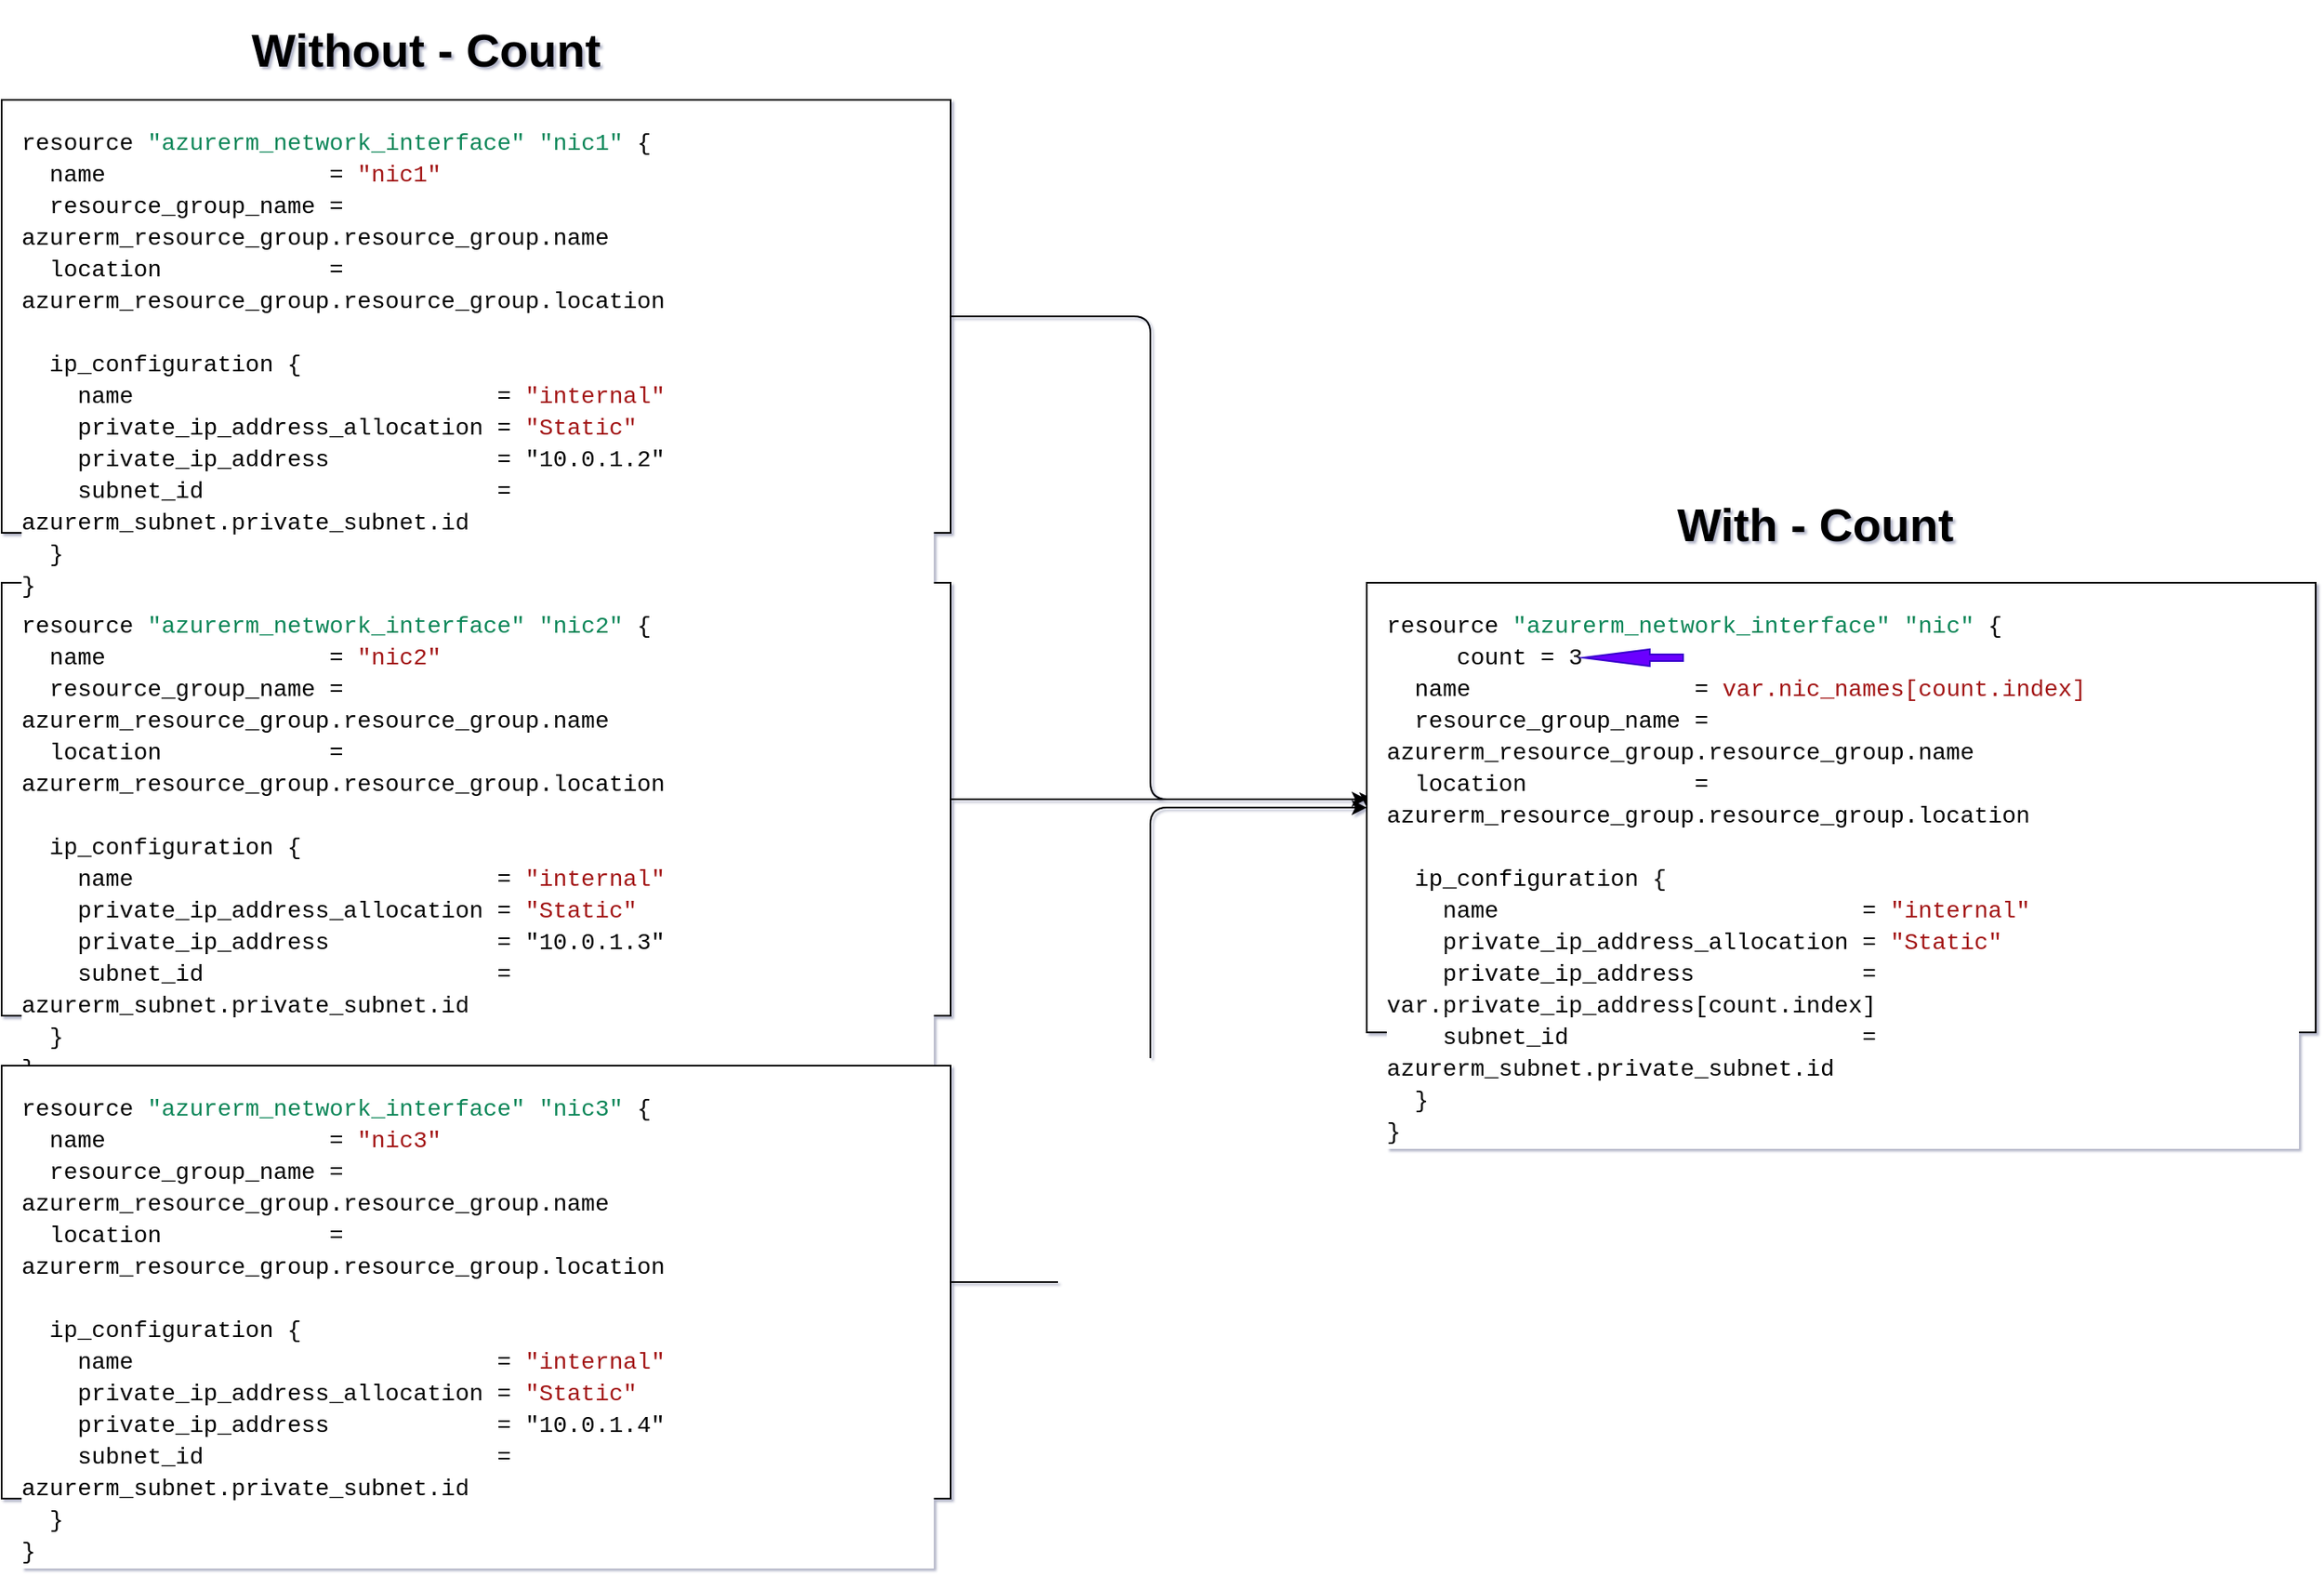 <mxfile>
    <diagram id="sT28irJePLMG6RIcWwYb" name="Page-1">
        <mxGraphModel dx="3407" dy="1838" grid="0" gridSize="10" guides="1" tooltips="1" connect="1" arrows="1" fold="1" page="0" pageScale="1" pageWidth="850" pageHeight="1100" background="#ffffff" math="0" shadow="1">
            <root>
                <mxCell id="0"/>
                <mxCell id="1" parent="0"/>
                <mxCell id="24" style="edgeStyle=none;html=1;" edge="1" parent="1" source="8">
                    <mxGeometry relative="1" as="geometry">
                        <mxPoint y="30" as="targetPoint"/>
                    </mxGeometry>
                </mxCell>
                <mxCell id="8" value="" style="rounded=0;whiteSpace=wrap;html=1;" vertex="1" parent="1">
                    <mxGeometry x="-820" y="-100" width="570" height="260" as="geometry"/>
                </mxCell>
                <mxCell id="28" style="edgeStyle=orthogonalEdgeStyle;html=1;entryX=0;entryY=0.5;entryDx=0;entryDy=0;" edge="1" parent="1" source="9" target="18">
                    <mxGeometry relative="1" as="geometry">
                        <Array as="points">
                            <mxPoint x="-130" y="-260"/>
                            <mxPoint x="-130" y="30"/>
                            <mxPoint y="30"/>
                        </Array>
                    </mxGeometry>
                </mxCell>
                <mxCell id="9" value="" style="rounded=0;whiteSpace=wrap;html=1;" vertex="1" parent="1">
                    <mxGeometry x="-820" y="-390" width="570" height="260" as="geometry"/>
                </mxCell>
                <mxCell id="10" value="&lt;div style=&quot;color: rgb(0, 0, 0); background-color: rgb(255, 255, 255); font-family: Consolas, &amp;quot;Courier New&amp;quot;, monospace; font-weight: normal; font-size: 14px; line-height: 19px;&quot;&gt;&lt;div&gt;&lt;span style=&quot;color: #000000;&quot;&gt;resource &lt;/span&gt;&lt;span style=&quot;color: #098658;&quot;&gt;&quot;azurerm_network_interface&quot;&lt;/span&gt;&lt;span style=&quot;color: #000000;&quot;&gt; &lt;/span&gt;&lt;span style=&quot;color: #098658;&quot;&gt;&quot;nic1&quot;&lt;/span&gt;&lt;span style=&quot;color: #000000;&quot;&gt; {&lt;/span&gt;&lt;/div&gt;&lt;div&gt;&lt;span style=&quot;color: #000000;&quot;&gt;&amp;nbsp; name &amp;nbsp; &amp;nbsp; &amp;nbsp; &amp;nbsp; &amp;nbsp; &amp;nbsp; &amp;nbsp; &amp;nbsp;= &lt;/span&gt;&lt;span style=&quot;color: #a31515;&quot;&gt;&quot;nic1&quot;&lt;/span&gt;&lt;/div&gt;&lt;div&gt;&lt;span style=&quot;color: #000000;&quot;&gt;&amp;nbsp; resource_group_name = azurerm_resource_group.resource_group.name&lt;/span&gt;&lt;/div&gt;&lt;div&gt;&lt;span style=&quot;color: #000000;&quot;&gt;&amp;nbsp; location &amp;nbsp; &amp;nbsp; &amp;nbsp; &amp;nbsp; &amp;nbsp; &amp;nbsp;= azurerm_resource_group.resource_group.location&lt;/span&gt;&lt;/div&gt;&lt;br&gt;&lt;div&gt;&lt;span style=&quot;color: #000000;&quot;&gt;&amp;nbsp; ip_configuration {&lt;/span&gt;&lt;/div&gt;&lt;div&gt;&lt;span style=&quot;color: #000000;&quot;&gt;&amp;nbsp; &amp;nbsp; name &amp;nbsp; &amp;nbsp; &amp;nbsp; &amp;nbsp; &amp;nbsp; &amp;nbsp; &amp;nbsp; &amp;nbsp; &amp;nbsp; &amp;nbsp; &amp;nbsp; &amp;nbsp; &amp;nbsp;= &lt;/span&gt;&lt;span style=&quot;color: #a31515;&quot;&gt;&quot;internal&quot;&lt;/span&gt;&lt;/div&gt;&lt;div&gt;&lt;span style=&quot;color: #000000;&quot;&gt;&amp;nbsp; &amp;nbsp; private_ip_address_allocation = &lt;/span&gt;&lt;span style=&quot;color: #a31515;&quot;&gt;&quot;Static&quot;&lt;/span&gt;&lt;/div&gt;&lt;div&gt;&lt;span style=&quot;color: #000000;&quot;&gt;&amp;nbsp; &amp;nbsp; private_ip_address &amp;nbsp; &amp;nbsp; &amp;nbsp; &amp;nbsp; &amp;nbsp; &amp;nbsp;= &quot;10.0.1.2&quot;&lt;/span&gt;&lt;/div&gt;&lt;div&gt;&lt;span style=&quot;color: #000000;&quot;&gt;&amp;nbsp; &amp;nbsp; subnet_id &amp;nbsp; &amp;nbsp; &amp;nbsp; &amp;nbsp; &amp;nbsp; &amp;nbsp; &amp;nbsp; &amp;nbsp; &amp;nbsp; &amp;nbsp; = azurerm_subnet.private_subnet.id&lt;/span&gt;&lt;/div&gt;&lt;div&gt;&lt;span style=&quot;color: #000000;&quot;&gt;&amp;nbsp; }&lt;/span&gt;&lt;/div&gt;&lt;div&gt;&lt;span style=&quot;color: #000000;&quot;&gt;}&lt;/span&gt;&lt;/div&gt;&lt;/div&gt;" style="text;whiteSpace=wrap;html=1;" vertex="1" parent="1">
                    <mxGeometry x="-810" y="-380" width="550" height="250" as="geometry"/>
                </mxCell>
                <mxCell id="11" value="&lt;div style=&quot;color: rgb(0, 0, 0); background-color: rgb(255, 255, 255); font-family: Consolas, &amp;quot;Courier New&amp;quot;, monospace; font-weight: normal; font-size: 14px; line-height: 19px;&quot;&gt;&lt;div&gt;&lt;span style=&quot;color: #000000;&quot;&gt;resource &lt;/span&gt;&lt;span style=&quot;color: #098658;&quot;&gt;&quot;azurerm_network_interface&quot;&lt;/span&gt;&lt;span style=&quot;color: #000000;&quot;&gt; &lt;/span&gt;&lt;span style=&quot;color: #098658;&quot;&gt;&quot;nic2&quot;&lt;/span&gt;&lt;span style=&quot;color: #000000;&quot;&gt; {&lt;/span&gt;&lt;/div&gt;&lt;div&gt;&lt;span style=&quot;color: #000000;&quot;&gt;&amp;nbsp; name &amp;nbsp; &amp;nbsp; &amp;nbsp; &amp;nbsp; &amp;nbsp; &amp;nbsp; &amp;nbsp; &amp;nbsp;= &lt;/span&gt;&lt;span style=&quot;color: #a31515;&quot;&gt;&quot;nic2&quot;&lt;/span&gt;&lt;/div&gt;&lt;div&gt;&lt;span style=&quot;color: #000000;&quot;&gt;&amp;nbsp; resource_group_name = azurerm_resource_group.resource_group.name&lt;/span&gt;&lt;/div&gt;&lt;div&gt;&lt;span style=&quot;color: #000000;&quot;&gt;&amp;nbsp; location &amp;nbsp; &amp;nbsp; &amp;nbsp; &amp;nbsp; &amp;nbsp; &amp;nbsp;= azurerm_resource_group.resource_group.location&lt;/span&gt;&lt;/div&gt;&lt;br&gt;&lt;div&gt;&lt;span style=&quot;color: #000000;&quot;&gt;&amp;nbsp; ip_configuration {&lt;/span&gt;&lt;/div&gt;&lt;div&gt;&lt;span style=&quot;color: #000000;&quot;&gt;&amp;nbsp; &amp;nbsp; name &amp;nbsp; &amp;nbsp; &amp;nbsp; &amp;nbsp; &amp;nbsp; &amp;nbsp; &amp;nbsp; &amp;nbsp; &amp;nbsp; &amp;nbsp; &amp;nbsp; &amp;nbsp; &amp;nbsp;= &lt;/span&gt;&lt;span style=&quot;color: #a31515;&quot;&gt;&quot;internal&quot;&lt;/span&gt;&lt;/div&gt;&lt;div&gt;&lt;span style=&quot;color: #000000;&quot;&gt;&amp;nbsp; &amp;nbsp; private_ip_address_allocation = &lt;/span&gt;&lt;span style=&quot;color: #a31515;&quot;&gt;&quot;Static&quot;&lt;/span&gt;&lt;/div&gt;&lt;div&gt;&lt;span style=&quot;color: #000000;&quot;&gt;&amp;nbsp; &amp;nbsp; private_ip_address &amp;nbsp; &amp;nbsp; &amp;nbsp; &amp;nbsp; &amp;nbsp; &amp;nbsp;= &quot;10.0.1.3&quot;&lt;/span&gt;&lt;/div&gt;&lt;div&gt;&lt;span style=&quot;color: #000000;&quot;&gt;&amp;nbsp; &amp;nbsp; subnet_id &amp;nbsp; &amp;nbsp; &amp;nbsp; &amp;nbsp; &amp;nbsp; &amp;nbsp; &amp;nbsp; &amp;nbsp; &amp;nbsp; &amp;nbsp; = azurerm_subnet.private_subnet.id&lt;/span&gt;&lt;/div&gt;&lt;div&gt;&lt;span style=&quot;color: #000000;&quot;&gt;&amp;nbsp; }&lt;/span&gt;&lt;/div&gt;&lt;div&gt;&lt;span style=&quot;color: #000000;&quot;&gt;}&lt;/span&gt;&lt;/div&gt;&lt;/div&gt;" style="text;whiteSpace=wrap;html=1;" vertex="1" parent="1">
                    <mxGeometry x="-810" y="-90" width="550" height="255" as="geometry"/>
                </mxCell>
                <mxCell id="16" value="" style="rounded=0;whiteSpace=wrap;html=1;" vertex="1" parent="1">
                    <mxGeometry x="-820" y="190" width="570" height="260" as="geometry"/>
                </mxCell>
                <mxCell id="30" style="edgeStyle=orthogonalEdgeStyle;html=1;entryX=0;entryY=0.5;entryDx=0;entryDy=0;exitX=1;exitY=0.5;exitDx=0;exitDy=0;" edge="1" parent="1" source="16" target="18">
                    <mxGeometry relative="1" as="geometry">
                        <mxPoint x="-240" y="325" as="sourcePoint"/>
                        <Array as="points">
                            <mxPoint x="-130" y="320"/>
                            <mxPoint x="-130" y="35"/>
                        </Array>
                    </mxGeometry>
                </mxCell>
                <mxCell id="17" value="&lt;div style=&quot;color: rgb(0, 0, 0); background-color: rgb(255, 255, 255); font-family: Consolas, &amp;quot;Courier New&amp;quot;, monospace; font-weight: normal; font-size: 14px; line-height: 19px;&quot;&gt;&lt;div&gt;&lt;span style=&quot;color: #000000;&quot;&gt;resource &lt;/span&gt;&lt;span style=&quot;color: #098658;&quot;&gt;&quot;azurerm_network_interface&quot;&lt;/span&gt;&lt;span style=&quot;color: #000000;&quot;&gt; &lt;/span&gt;&lt;span style=&quot;color: #098658;&quot;&gt;&quot;nic3&quot;&lt;/span&gt;&lt;span style=&quot;color: #000000;&quot;&gt; {&lt;/span&gt;&lt;/div&gt;&lt;div&gt;&lt;span style=&quot;color: #000000;&quot;&gt;&amp;nbsp; name &amp;nbsp; &amp;nbsp; &amp;nbsp; &amp;nbsp; &amp;nbsp; &amp;nbsp; &amp;nbsp; &amp;nbsp;= &lt;/span&gt;&lt;span style=&quot;color: #a31515;&quot;&gt;&quot;nic3&quot;&lt;/span&gt;&lt;/div&gt;&lt;div&gt;&lt;span style=&quot;color: #000000;&quot;&gt;&amp;nbsp; resource_group_name = azurerm_resource_group.resource_group.name&lt;/span&gt;&lt;/div&gt;&lt;div&gt;&lt;span style=&quot;color: #000000;&quot;&gt;&amp;nbsp; location &amp;nbsp; &amp;nbsp; &amp;nbsp; &amp;nbsp; &amp;nbsp; &amp;nbsp;= azurerm_resource_group.resource_group.location&lt;/span&gt;&lt;/div&gt;&lt;br&gt;&lt;div&gt;&lt;span style=&quot;color: #000000;&quot;&gt;&amp;nbsp; ip_configuration {&lt;/span&gt;&lt;/div&gt;&lt;div&gt;&lt;span style=&quot;color: #000000;&quot;&gt;&amp;nbsp; &amp;nbsp; name &amp;nbsp; &amp;nbsp; &amp;nbsp; &amp;nbsp; &amp;nbsp; &amp;nbsp; &amp;nbsp; &amp;nbsp; &amp;nbsp; &amp;nbsp; &amp;nbsp; &amp;nbsp; &amp;nbsp;= &lt;/span&gt;&lt;span style=&quot;color: #a31515;&quot;&gt;&quot;internal&quot;&lt;/span&gt;&lt;/div&gt;&lt;div&gt;&lt;span style=&quot;color: #000000;&quot;&gt;&amp;nbsp; &amp;nbsp; private_ip_address_allocation = &lt;/span&gt;&lt;span style=&quot;color: #a31515;&quot;&gt;&quot;Static&quot;&lt;/span&gt;&lt;/div&gt;&lt;div&gt;&lt;span style=&quot;color: #000000;&quot;&gt;&amp;nbsp; &amp;nbsp; private_ip_address &amp;nbsp; &amp;nbsp; &amp;nbsp; &amp;nbsp; &amp;nbsp; &amp;nbsp;= &quot;10.0.1.4&quot;&lt;/span&gt;&lt;/div&gt;&lt;div&gt;&lt;span style=&quot;color: #000000;&quot;&gt;&amp;nbsp; &amp;nbsp; subnet_id &amp;nbsp; &amp;nbsp; &amp;nbsp; &amp;nbsp; &amp;nbsp; &amp;nbsp; &amp;nbsp; &amp;nbsp; &amp;nbsp; &amp;nbsp; = azurerm_subnet.private_subnet.id&lt;/span&gt;&lt;/div&gt;&lt;div&gt;&lt;span style=&quot;color: #000000;&quot;&gt;&amp;nbsp; }&lt;/span&gt;&lt;/div&gt;&lt;div&gt;&lt;span style=&quot;color: #000000;&quot;&gt;}&lt;/span&gt;&lt;/div&gt;&lt;/div&gt;" style="text;whiteSpace=wrap;html=1;" vertex="1" parent="1">
                    <mxGeometry x="-810" y="200" width="550" height="250" as="geometry"/>
                </mxCell>
                <mxCell id="18" value="" style="rounded=0;whiteSpace=wrap;html=1;" vertex="1" parent="1">
                    <mxGeometry y="-100" width="570" height="270" as="geometry"/>
                </mxCell>
                <mxCell id="19" value="&lt;div style=&quot;background-color: rgb(255, 255, 255); font-family: Consolas, &amp;quot;Courier New&amp;quot;, monospace; font-weight: normal; font-size: 14px; line-height: 19px;&quot;&gt;&lt;div style=&quot;color: rgb(0, 0, 0);&quot;&gt;&lt;span style=&quot;color: #000000;&quot;&gt;resource &lt;/span&gt;&lt;span style=&quot;color: #098658;&quot;&gt;&quot;azurerm_network_interface&quot;&lt;/span&gt;&lt;span style=&quot;color: #000000;&quot;&gt; &lt;/span&gt;&lt;span style=&quot;color: #098658;&quot;&gt;&quot;nic&quot;&lt;/span&gt;&lt;span style=&quot;color: #000000;&quot;&gt; {&lt;/span&gt;&lt;/div&gt;&lt;div style=&quot;color: rgb(0, 0, 0);&quot;&gt;&lt;span style=&quot;color: #000000;&quot;&gt;&amp;nbsp; &amp;nbsp; &amp;nbsp;count = 3&amp;nbsp;&lt;/span&gt;&lt;/div&gt;&lt;div style=&quot;&quot;&gt;&lt;span style=&quot;color: rgb(0, 0, 0);&quot;&gt;&amp;nbsp; name &amp;nbsp; &amp;nbsp; &amp;nbsp; &amp;nbsp; &amp;nbsp; &amp;nbsp; &amp;nbsp; &amp;nbsp;= &lt;/span&gt;&lt;font color=&quot;#a31515&quot;&gt;var.nic_names[count.index]&lt;/font&gt;&lt;/div&gt;&lt;div style=&quot;color: rgb(0, 0, 0);&quot;&gt;&lt;span style=&quot;color: #000000;&quot;&gt;&amp;nbsp; resource_group_name = azurerm_resource_group.resource_group.name&lt;/span&gt;&lt;/div&gt;&lt;div style=&quot;color: rgb(0, 0, 0);&quot;&gt;&lt;span style=&quot;color: #000000;&quot;&gt;&amp;nbsp; location &amp;nbsp; &amp;nbsp; &amp;nbsp; &amp;nbsp; &amp;nbsp; &amp;nbsp;= azurerm_resource_group.resource_group.location&lt;/span&gt;&lt;/div&gt;&lt;br&gt;&lt;div style=&quot;color: rgb(0, 0, 0);&quot;&gt;&lt;span style=&quot;color: #000000;&quot;&gt;&amp;nbsp; ip_configuration {&lt;/span&gt;&lt;/div&gt;&lt;div style=&quot;color: rgb(0, 0, 0);&quot;&gt;&lt;span style=&quot;color: #000000;&quot;&gt;&amp;nbsp; &amp;nbsp; name &amp;nbsp; &amp;nbsp; &amp;nbsp; &amp;nbsp; &amp;nbsp; &amp;nbsp; &amp;nbsp; &amp;nbsp; &amp;nbsp; &amp;nbsp; &amp;nbsp; &amp;nbsp; &amp;nbsp;= &lt;/span&gt;&lt;span style=&quot;color: #a31515;&quot;&gt;&quot;internal&quot;&lt;/span&gt;&lt;/div&gt;&lt;div style=&quot;color: rgb(0, 0, 0);&quot;&gt;&lt;span style=&quot;color: #000000;&quot;&gt;&amp;nbsp; &amp;nbsp; private_ip_address_allocation = &lt;/span&gt;&lt;span style=&quot;color: #a31515;&quot;&gt;&quot;Static&quot;&lt;/span&gt;&lt;/div&gt;&lt;div style=&quot;color: rgb(0, 0, 0);&quot;&gt;&lt;span style=&quot;color: #000000;&quot;&gt;&amp;nbsp; &amp;nbsp; private_ip_address &amp;nbsp; &amp;nbsp; &amp;nbsp; &amp;nbsp; &amp;nbsp; &amp;nbsp;= var.private_ip_address[count.index]&lt;/span&gt;&lt;/div&gt;&lt;div style=&quot;color: rgb(0, 0, 0);&quot;&gt;&lt;span style=&quot;color: #000000;&quot;&gt;&amp;nbsp; &amp;nbsp; subnet_id &amp;nbsp; &amp;nbsp; &amp;nbsp; &amp;nbsp; &amp;nbsp; &amp;nbsp; &amp;nbsp; &amp;nbsp; &amp;nbsp; &amp;nbsp; = azurerm_subnet.private_subnet.id&lt;/span&gt;&lt;/div&gt;&lt;div style=&quot;color: rgb(0, 0, 0);&quot;&gt;&lt;span style=&quot;color: #000000;&quot;&gt;&amp;nbsp; }&lt;/span&gt;&lt;/div&gt;&lt;div style=&quot;color: rgb(0, 0, 0);&quot;&gt;&lt;span style=&quot;color: #000000;&quot;&gt;}&lt;/span&gt;&lt;/div&gt;&lt;/div&gt;" style="text;whiteSpace=wrap;html=1;" vertex="1" parent="1">
                    <mxGeometry x="10" y="-90" width="550" height="250" as="geometry"/>
                </mxCell>
                <mxCell id="21" value="" style="html=1;shadow=0;dashed=0;align=center;verticalAlign=middle;shape=mxgraph.arrows2.arrow;dy=0.6;dx=40;flipH=1;notch=0;fillColor=#6a00ff;strokeColor=#3700CC;fontColor=#ffffff;" vertex="1" parent="1">
                    <mxGeometry x="130" y="-60" width="60" height="10" as="geometry"/>
                </mxCell>
                <mxCell id="31" value="&lt;span style=&quot;font-size: 28px;&quot;&gt;&lt;font style=&quot;font-size: 28px;&quot;&gt;Without - Count&lt;/font&gt;&lt;/span&gt;" style="text;strokeColor=none;align=center;fillColor=none;html=1;verticalAlign=middle;whiteSpace=wrap;rounded=0;fontSize=28;fontStyle=1" vertex="1" parent="1">
                    <mxGeometry x="-680" y="-450" width="230" height="60" as="geometry"/>
                </mxCell>
                <mxCell id="36" value="&lt;b style=&quot;font-size: 28px;&quot;&gt;With - Count&lt;/b&gt;" style="text;html=1;align=center;verticalAlign=middle;resizable=0;points=[];autosize=1;strokeColor=none;fillColor=none;fontSize=28;fontColor=#000000;" vertex="1" parent="1">
                    <mxGeometry x="174" y="-160" width="190" height="50" as="geometry"/>
                </mxCell>
            </root>
        </mxGraphModel>
    </diagram>
</mxfile>